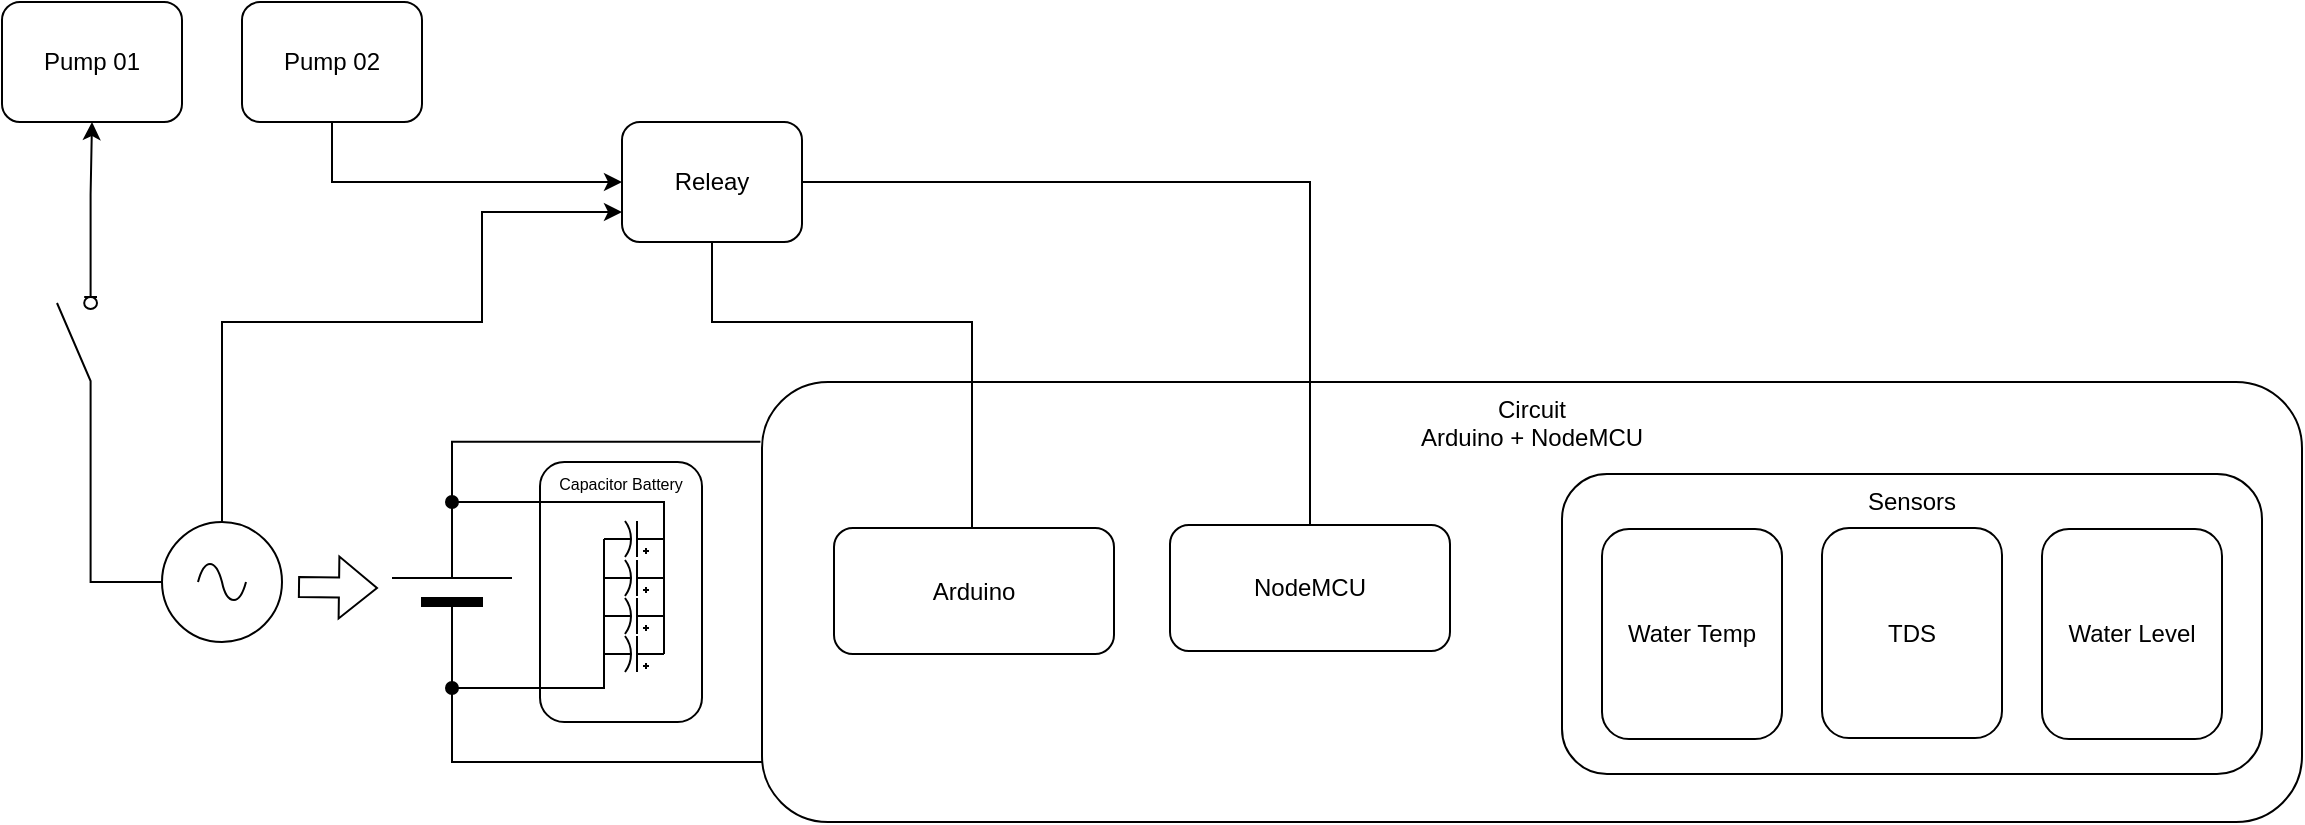 <mxfile version="20.8.4" type="github">
  <diagram id="2XzPcEqaLji4VvVChm9x" name="Página-1">
    <mxGraphModel dx="683" dy="375" grid="1" gridSize="10" guides="1" tooltips="1" connect="1" arrows="1" fold="1" page="1" pageScale="1" pageWidth="2027" pageHeight="1169" math="0" shadow="0">
      <root>
        <mxCell id="0" />
        <mxCell id="1" parent="0" />
        <mxCell id="jQi9V-DMVld7HYrMmneA-37" value="Circuit&lt;br&gt;Arduino + NodeMCU" style="rounded=1;whiteSpace=wrap;html=1;verticalAlign=top;fillColor=none;" parent="1" vertex="1">
          <mxGeometry x="460" y="510" width="770" height="220" as="geometry" />
        </mxCell>
        <mxCell id="jQi9V-DMVld7HYrMmneA-32" value="" style="pointerEvents=1;verticalLabelPosition=bottom;shadow=0;dashed=0;align=center;html=1;verticalAlign=top;shape=mxgraph.electrical.capacitors.capacitor_3;rotation=-180;" parent="1" vertex="1">
          <mxGeometry x="381" y="618" width="30" height="18" as="geometry" />
        </mxCell>
        <mxCell id="jQi9V-DMVld7HYrMmneA-34" style="edgeStyle=orthogonalEdgeStyle;rounded=0;orthogonalLoop=1;jettySize=auto;html=1;exitX=1;exitY=0.5;exitDx=0;exitDy=0;exitPerimeter=0;endArrow=none;endFill=0;entryX=-0.001;entryY=0.136;entryDx=0;entryDy=0;entryPerimeter=0;" parent="1" source="jQi9V-DMVld7HYrMmneA-36" target="jQi9V-DMVld7HYrMmneA-37" edge="1">
          <mxGeometry relative="1" as="geometry">
            <Array as="points">
              <mxPoint x="305" y="540" />
            </Array>
            <mxPoint x="400" y="520" as="targetPoint" />
          </mxGeometry>
        </mxCell>
        <mxCell id="jQi9V-DMVld7HYrMmneA-35" style="edgeStyle=orthogonalEdgeStyle;rounded=0;orthogonalLoop=1;jettySize=auto;html=1;exitX=0;exitY=0.5;exitDx=0;exitDy=0;exitPerimeter=0;endArrow=none;endFill=0;" parent="1" source="jQi9V-DMVld7HYrMmneA-36" edge="1">
          <mxGeometry relative="1" as="geometry">
            <Array as="points">
              <mxPoint x="305" y="700" />
              <mxPoint x="460" y="700" />
            </Array>
            <mxPoint x="460" y="700" as="targetPoint" />
          </mxGeometry>
        </mxCell>
        <mxCell id="IrG8gEIA_5-yGVxwC94o-4" style="edgeStyle=orthogonalEdgeStyle;rounded=0;orthogonalLoop=1;jettySize=auto;html=1;entryX=1;entryY=0.5;entryDx=0;entryDy=0;entryPerimeter=0;endArrow=none;endFill=0;exitX=0;exitY=0.5;exitDx=0;exitDy=0;exitPerimeter=0;startArrow=oval;startFill=1;" edge="1" parent="1" source="jQi9V-DMVld7HYrMmneA-36" target="IrG8gEIA_5-yGVxwC94o-2">
          <mxGeometry relative="1" as="geometry">
            <Array as="points">
              <mxPoint x="381" y="663" />
            </Array>
          </mxGeometry>
        </mxCell>
        <mxCell id="jQi9V-DMVld7HYrMmneA-36" value="" style="verticalLabelPosition=bottom;shadow=0;dashed=0;align=center;fillColor=strokeColor;html=1;verticalAlign=top;strokeWidth=1;shape=mxgraph.electrical.miscellaneous.monocell_battery;rotation=-90;" parent="1" vertex="1">
          <mxGeometry x="255" y="583" width="100" height="60" as="geometry" />
        </mxCell>
        <mxCell id="jQi9V-DMVld7HYrMmneA-46" style="edgeStyle=orthogonalEdgeStyle;rounded=0;orthogonalLoop=1;jettySize=auto;html=1;exitX=0.5;exitY=0;exitDx=0;exitDy=0;endArrow=none;endFill=0;" parent="1" source="jQi9V-DMVld7HYrMmneA-52" target="jQi9V-DMVld7HYrMmneA-45" edge="1">
          <mxGeometry relative="1" as="geometry">
            <Array as="points">
              <mxPoint x="565" y="583" />
              <mxPoint x="565" y="480" />
              <mxPoint x="435" y="480" />
            </Array>
          </mxGeometry>
        </mxCell>
        <mxCell id="jQi9V-DMVld7HYrMmneA-42" style="edgeStyle=orthogonalEdgeStyle;rounded=0;orthogonalLoop=1;jettySize=auto;html=1;entryX=0.5;entryY=1;entryDx=0;entryDy=0;startArrow=none;exitX=1;exitY=0.84;exitDx=0;exitDy=0;" parent="1" source="jQi9V-DMVld7HYrMmneA-50" target="jQi9V-DMVld7HYrMmneA-39" edge="1">
          <mxGeometry relative="1" as="geometry" />
        </mxCell>
        <mxCell id="jQi9V-DMVld7HYrMmneA-43" style="edgeStyle=orthogonalEdgeStyle;rounded=0;orthogonalLoop=1;jettySize=auto;html=1;entryX=0;entryY=0.75;entryDx=0;entryDy=0;" parent="1" source="jQi9V-DMVld7HYrMmneA-38" target="jQi9V-DMVld7HYrMmneA-45" edge="1">
          <mxGeometry relative="1" as="geometry">
            <mxPoint x="280" y="453" as="targetPoint" />
            <Array as="points">
              <mxPoint x="190" y="480" />
              <mxPoint x="320" y="480" />
              <mxPoint x="320" y="425" />
            </Array>
          </mxGeometry>
        </mxCell>
        <mxCell id="jQi9V-DMVld7HYrMmneA-38" value="" style="pointerEvents=1;verticalLabelPosition=bottom;shadow=0;dashed=0;align=center;html=1;verticalAlign=top;shape=mxgraph.electrical.signal_sources.source;aspect=fixed;points=[[0.5,0,0],[1,0.5,0],[0.5,1,0],[0,0.5,0]];elSignalType=ac;" parent="1" vertex="1">
          <mxGeometry x="160" y="580" width="60" height="60" as="geometry" />
        </mxCell>
        <mxCell id="jQi9V-DMVld7HYrMmneA-39" value="Pump 01" style="rounded=1;whiteSpace=wrap;html=1;" parent="1" vertex="1">
          <mxGeometry x="80" y="320" width="90" height="60" as="geometry" />
        </mxCell>
        <mxCell id="jQi9V-DMVld7HYrMmneA-49" style="edgeStyle=orthogonalEdgeStyle;rounded=0;orthogonalLoop=1;jettySize=auto;html=1;entryX=0;entryY=0.5;entryDx=0;entryDy=0;exitX=0.5;exitY=1;exitDx=0;exitDy=0;" parent="1" source="jQi9V-DMVld7HYrMmneA-41" target="jQi9V-DMVld7HYrMmneA-45" edge="1">
          <mxGeometry relative="1" as="geometry" />
        </mxCell>
        <mxCell id="jQi9V-DMVld7HYrMmneA-41" value="Pump 02" style="rounded=1;whiteSpace=wrap;html=1;" parent="1" vertex="1">
          <mxGeometry x="200" y="320" width="90" height="60" as="geometry" />
        </mxCell>
        <mxCell id="jQi9V-DMVld7HYrMmneA-45" value="Releay" style="rounded=1;whiteSpace=wrap;html=1;" parent="1" vertex="1">
          <mxGeometry x="390" y="380" width="90" height="60" as="geometry" />
        </mxCell>
        <mxCell id="jQi9V-DMVld7HYrMmneA-51" value="" style="edgeStyle=orthogonalEdgeStyle;rounded=0;orthogonalLoop=1;jettySize=auto;html=1;entryX=0;entryY=0.84;entryDx=0;entryDy=0;endArrow=none;" parent="1" source="jQi9V-DMVld7HYrMmneA-38" target="jQi9V-DMVld7HYrMmneA-50" edge="1">
          <mxGeometry relative="1" as="geometry">
            <mxPoint x="190" y="580" as="sourcePoint" />
            <mxPoint x="125" y="380" as="targetPoint" />
          </mxGeometry>
        </mxCell>
        <mxCell id="jQi9V-DMVld7HYrMmneA-50" value="" style="shape=mxgraph.electrical.electro-mechanical.switchDisconnector;aspect=fixed;elSwitchState=off;rotation=-90;" parent="1" vertex="1">
          <mxGeometry x="80" y="480" width="75" height="20" as="geometry" />
        </mxCell>
        <mxCell id="jQi9V-DMVld7HYrMmneA-52" value="Arduino" style="rounded=1;whiteSpace=wrap;html=1;" parent="1" vertex="1">
          <mxGeometry x="496" y="583" width="140" height="63" as="geometry" />
        </mxCell>
        <mxCell id="jQi9V-DMVld7HYrMmneA-55" style="edgeStyle=orthogonalEdgeStyle;rounded=0;orthogonalLoop=1;jettySize=auto;html=1;entryX=1;entryY=0.5;entryDx=0;entryDy=0;endArrow=none;endFill=0;exitX=0.5;exitY=0;exitDx=0;exitDy=0;" parent="1" source="jQi9V-DMVld7HYrMmneA-53" target="jQi9V-DMVld7HYrMmneA-45" edge="1">
          <mxGeometry relative="1" as="geometry">
            <Array as="points">
              <mxPoint x="734" y="410" />
            </Array>
          </mxGeometry>
        </mxCell>
        <mxCell id="jQi9V-DMVld7HYrMmneA-53" value="NodeMCU" style="rounded=1;whiteSpace=wrap;html=1;" parent="1" vertex="1">
          <mxGeometry x="664" y="581.5" width="140" height="63" as="geometry" />
        </mxCell>
        <mxCell id="jQi9V-DMVld7HYrMmneA-56" value="Sensors" style="rounded=1;whiteSpace=wrap;html=1;verticalAlign=top;" parent="1" vertex="1">
          <mxGeometry x="860" y="556" width="350" height="150" as="geometry" />
        </mxCell>
        <mxCell id="jQi9V-DMVld7HYrMmneA-58" value="Water Temp" style="rounded=1;whiteSpace=wrap;html=1;" parent="1" vertex="1">
          <mxGeometry x="880" y="583.5" width="90" height="105" as="geometry" />
        </mxCell>
        <mxCell id="jQi9V-DMVld7HYrMmneA-60" value="TDS" style="rounded=1;whiteSpace=wrap;html=1;" parent="1" vertex="1">
          <mxGeometry x="990" y="583" width="90" height="105" as="geometry" />
        </mxCell>
        <mxCell id="jQi9V-DMVld7HYrMmneA-61" value="Water Level" style="rounded=1;whiteSpace=wrap;html=1;" parent="1" vertex="1">
          <mxGeometry x="1100" y="583.5" width="90" height="105" as="geometry" />
        </mxCell>
        <mxCell id="jQi9V-DMVld7HYrMmneA-64" value="" style="shape=flexArrow;endArrow=classic;html=1;rounded=0;" parent="1" edge="1">
          <mxGeometry width="50" height="50" relative="1" as="geometry">
            <mxPoint x="228" y="612.5" as="sourcePoint" />
            <mxPoint x="268" y="613" as="targetPoint" />
          </mxGeometry>
        </mxCell>
        <mxCell id="IrG8gEIA_5-yGVxwC94o-1" value="" style="pointerEvents=1;verticalLabelPosition=bottom;shadow=0;dashed=0;align=center;html=1;verticalAlign=top;shape=mxgraph.electrical.capacitors.capacitor_3;rotation=-180;" vertex="1" parent="1">
          <mxGeometry x="381" y="599" width="30" height="18" as="geometry" />
        </mxCell>
        <mxCell id="IrG8gEIA_5-yGVxwC94o-2" value="" style="pointerEvents=1;verticalLabelPosition=bottom;shadow=0;dashed=0;align=center;html=1;verticalAlign=top;shape=mxgraph.electrical.capacitors.capacitor_3;rotation=-180;" vertex="1" parent="1">
          <mxGeometry x="381" y="579.5" width="30" height="18" as="geometry" />
        </mxCell>
        <mxCell id="IrG8gEIA_5-yGVxwC94o-3" value="" style="pointerEvents=1;verticalLabelPosition=bottom;shadow=0;dashed=0;align=center;html=1;verticalAlign=top;shape=mxgraph.electrical.capacitors.capacitor_3;rotation=-180;" vertex="1" parent="1">
          <mxGeometry x="381" y="637" width="30" height="18" as="geometry" />
        </mxCell>
        <mxCell id="IrG8gEIA_5-yGVxwC94o-5" style="edgeStyle=orthogonalEdgeStyle;rounded=0;orthogonalLoop=1;jettySize=auto;html=1;entryX=0;entryY=0.5;entryDx=0;entryDy=0;entryPerimeter=0;endArrow=none;endFill=0;startArrow=oval;startFill=1;" edge="1" parent="1" target="IrG8gEIA_5-yGVxwC94o-3">
          <mxGeometry relative="1" as="geometry">
            <mxPoint x="305" y="570" as="sourcePoint" />
            <mxPoint x="355" y="598.5" as="targetPoint" />
            <Array as="points">
              <mxPoint x="411" y="570" />
            </Array>
          </mxGeometry>
        </mxCell>
        <mxCell id="IrG8gEIA_5-yGVxwC94o-7" value="Capacitor Battery" style="rounded=1;whiteSpace=wrap;html=1;verticalAlign=top;fillColor=none;fontSize=8;" vertex="1" parent="1">
          <mxGeometry x="349" y="550" width="81" height="130" as="geometry" />
        </mxCell>
      </root>
    </mxGraphModel>
  </diagram>
</mxfile>
